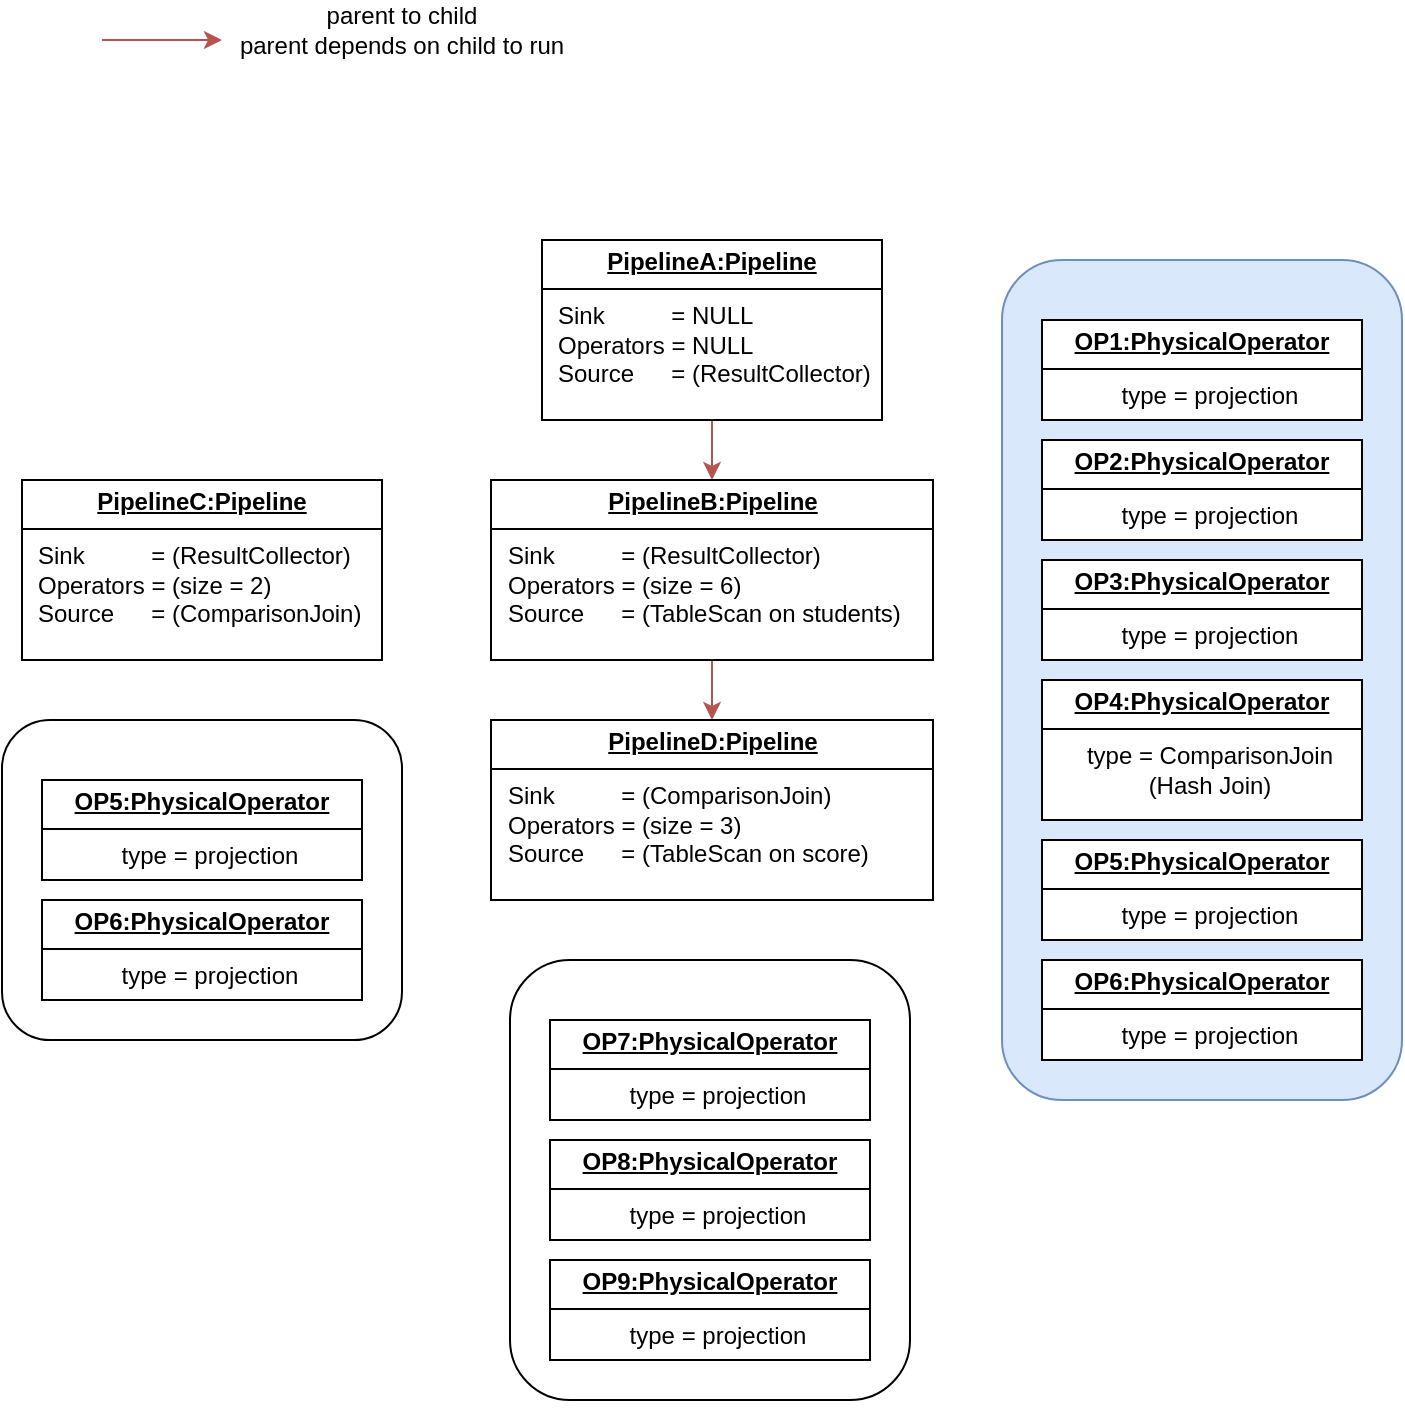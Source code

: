 <mxfile version="26.0.11">
  <diagram name="第 1 页" id="lOu0Kieq2k07YNRBPiwC">
    <mxGraphModel dx="929" dy="585" grid="1" gridSize="10" guides="1" tooltips="1" connect="1" arrows="1" fold="1" page="1" pageScale="1" pageWidth="827" pageHeight="1169" math="0" shadow="0">
      <root>
        <mxCell id="0" />
        <mxCell id="1" parent="0" />
        <mxCell id="6CH4Z-LFRE2wYM_S_1Ww-19" value="" style="rounded=1;whiteSpace=wrap;html=1;fillColor=#dae8fc;strokeColor=#6c8ebf;" vertex="1" parent="1">
          <mxGeometry x="560" y="340" width="200" height="420" as="geometry" />
        </mxCell>
        <mxCell id="6CH4Z-LFRE2wYM_S_1Ww-5" style="edgeStyle=orthogonalEdgeStyle;rounded=0;orthogonalLoop=1;jettySize=auto;html=1;fillColor=#f8cecc;strokeColor=#b85450;" edge="1" parent="1" source="6CH4Z-LFRE2wYM_S_1Ww-1" target="6CH4Z-LFRE2wYM_S_1Ww-2">
          <mxGeometry relative="1" as="geometry" />
        </mxCell>
        <mxCell id="6CH4Z-LFRE2wYM_S_1Ww-1" value="&lt;p style=&quot;margin:0px;margin-top:4px;text-align:center;text-decoration:underline;&quot;&gt;&lt;b&gt;PipelineA:Pipeline&lt;/b&gt;&lt;/p&gt;&lt;hr size=&quot;1&quot; style=&quot;border-style:solid;&quot;&gt;&lt;p style=&quot;margin:0px;margin-left:8px;&quot;&gt;Sink&amp;nbsp;&lt;span style=&quot;white-space: pre;&quot;&gt;&#x9;&lt;/span&gt;&amp;nbsp;= NULL&lt;br&gt;Operators = NULL&lt;br&gt;Source&lt;span style=&quot;white-space: pre;&quot;&gt;&#x9;&lt;/span&gt; = (ResultCollector)&lt;/p&gt;" style="verticalAlign=top;align=left;overflow=fill;html=1;whiteSpace=wrap;" vertex="1" parent="1">
          <mxGeometry x="330" y="330" width="170" height="90" as="geometry" />
        </mxCell>
        <mxCell id="6CH4Z-LFRE2wYM_S_1Ww-6" value="" style="edgeStyle=orthogonalEdgeStyle;rounded=0;orthogonalLoop=1;jettySize=auto;html=1;fillColor=#f8cecc;strokeColor=#b85450;" edge="1" parent="1" source="6CH4Z-LFRE2wYM_S_1Ww-2" target="6CH4Z-LFRE2wYM_S_1Ww-3">
          <mxGeometry relative="1" as="geometry" />
        </mxCell>
        <mxCell id="6CH4Z-LFRE2wYM_S_1Ww-2" value="&lt;p style=&quot;margin:0px;margin-top:4px;text-align:center;text-decoration:underline;&quot;&gt;&lt;b&gt;PipelineB:Pipeline&lt;/b&gt;&lt;/p&gt;&lt;hr size=&quot;1&quot; style=&quot;border-style:solid;&quot;&gt;&lt;p style=&quot;margin:0px;margin-left:8px;&quot;&gt;Sink&amp;nbsp;&lt;span style=&quot;white-space: pre;&quot;&gt;&#x9;&lt;/span&gt;&amp;nbsp;= (&lt;span style=&quot;background-color: transparent; color: light-dark(rgb(0, 0, 0), rgb(255, 255, 255));&quot;&gt;ResultCollector&lt;/span&gt;&lt;span style=&quot;background-color: transparent; color: light-dark(rgb(0, 0, 0), rgb(255, 255, 255));&quot;&gt;)&lt;/span&gt;&lt;/p&gt;&lt;p style=&quot;margin:0px;margin-left:8px;&quot;&gt;Operators = (size = 6)&lt;br&gt;Source&lt;span style=&quot;white-space: pre;&quot;&gt;&#x9;&lt;/span&gt; = (TableScan on students)&lt;/p&gt;" style="verticalAlign=top;align=left;overflow=fill;html=1;whiteSpace=wrap;" vertex="1" parent="1">
          <mxGeometry x="304.5" y="450" width="221" height="90" as="geometry" />
        </mxCell>
        <mxCell id="6CH4Z-LFRE2wYM_S_1Ww-3" value="&lt;p style=&quot;margin:0px;margin-top:4px;text-align:center;text-decoration:underline;&quot;&gt;&lt;b&gt;PipelineD:Pipeline&lt;/b&gt;&lt;/p&gt;&lt;hr size=&quot;1&quot; style=&quot;border-style:solid;&quot;&gt;&lt;p style=&quot;margin:0px;margin-left:8px;&quot;&gt;Sink&amp;nbsp;&lt;span style=&quot;white-space: pre;&quot;&gt;&#x9;&lt;/span&gt;&amp;nbsp;= (&lt;span style=&quot;background-color: transparent; color: light-dark(rgb(0, 0, 0), rgb(255, 255, 255));&quot;&gt;ComparisonJoin&lt;/span&gt;&lt;span style=&quot;background-color: transparent; color: light-dark(rgb(0, 0, 0), rgb(255, 255, 255));&quot;&gt;)&lt;/span&gt;&lt;/p&gt;&lt;p style=&quot;margin:0px;margin-left:8px;&quot;&gt;Operators = (size = 3)&lt;br&gt;Source&lt;span style=&quot;white-space: pre;&quot;&gt;&#x9;&lt;/span&gt; = (TableScan on score)&lt;/p&gt;" style="verticalAlign=top;align=left;overflow=fill;html=1;whiteSpace=wrap;" vertex="1" parent="1">
          <mxGeometry x="304.5" y="570" width="221" height="90" as="geometry" />
        </mxCell>
        <mxCell id="6CH4Z-LFRE2wYM_S_1Ww-4" value="&lt;p style=&quot;margin:0px;margin-top:4px;text-align:center;text-decoration:underline;&quot;&gt;&lt;b&gt;PipelineC:Pipeline&lt;/b&gt;&lt;/p&gt;&lt;hr size=&quot;1&quot; style=&quot;border-style:solid;&quot;&gt;&lt;p style=&quot;margin:0px;margin-left:8px;&quot;&gt;Sink&amp;nbsp;&lt;span style=&quot;white-space: pre;&quot;&gt;&#x9;&lt;/span&gt;&amp;nbsp;= (ResultCollector)&lt;br&gt;Operators = (size = 2)&lt;br&gt;Source&lt;span style=&quot;white-space: pre;&quot;&gt;&#x9;&lt;/span&gt; = (ComparisonJoin)&lt;/p&gt;" style="verticalAlign=top;align=left;overflow=fill;html=1;whiteSpace=wrap;" vertex="1" parent="1">
          <mxGeometry x="70" y="450" width="180" height="90" as="geometry" />
        </mxCell>
        <mxCell id="6CH4Z-LFRE2wYM_S_1Ww-9" value="" style="endArrow=classic;html=1;rounded=0;fillColor=#f8cecc;strokeColor=#b85450;" edge="1" parent="1">
          <mxGeometry width="50" height="50" relative="1" as="geometry">
            <mxPoint x="110" y="230" as="sourcePoint" />
            <mxPoint x="170" y="230" as="targetPoint" />
          </mxGeometry>
        </mxCell>
        <mxCell id="6CH4Z-LFRE2wYM_S_1Ww-10" value="parent to child&lt;div&gt;parent depends on child to run&lt;/div&gt;" style="text;html=1;align=center;verticalAlign=middle;whiteSpace=wrap;rounded=0;" vertex="1" parent="1">
          <mxGeometry x="170" y="210" width="180" height="30" as="geometry" />
        </mxCell>
        <mxCell id="6CH4Z-LFRE2wYM_S_1Ww-11" value="&lt;p style=&quot;text-align: center; margin: 4px 0px 0px; text-decoration: underline;&quot;&gt;&lt;b&gt;OP1:PhysicalOperator&lt;/b&gt;&lt;/p&gt;&lt;hr size=&quot;1&quot; style=&quot;text-align: center; border-style: solid;&quot;&gt;&lt;p style=&quot;text-align: center; margin: 0px 0px 0px 8px;&quot;&gt;type = projection&lt;br&gt;&lt;/p&gt;" style="verticalAlign=top;align=left;overflow=fill;html=1;whiteSpace=wrap;" vertex="1" parent="1">
          <mxGeometry x="580" y="370" width="160" height="50" as="geometry" />
        </mxCell>
        <mxCell id="6CH4Z-LFRE2wYM_S_1Ww-14" value="&lt;p style=&quot;text-align: center; margin: 4px 0px 0px; text-decoration: underline;&quot;&gt;&lt;b&gt;OP2:PhysicalOperator&lt;/b&gt;&lt;/p&gt;&lt;hr size=&quot;1&quot; style=&quot;text-align: center; border-style: solid;&quot;&gt;&lt;p style=&quot;text-align: center; margin: 0px 0px 0px 8px;&quot;&gt;type = projection&lt;br&gt;&lt;/p&gt;" style="verticalAlign=top;align=left;overflow=fill;html=1;whiteSpace=wrap;" vertex="1" parent="1">
          <mxGeometry x="580" y="430" width="160" height="50" as="geometry" />
        </mxCell>
        <mxCell id="6CH4Z-LFRE2wYM_S_1Ww-15" value="&lt;p style=&quot;text-align: center; margin: 4px 0px 0px; text-decoration: underline;&quot;&gt;&lt;b&gt;OP3:PhysicalOperator&lt;/b&gt;&lt;/p&gt;&lt;hr size=&quot;1&quot; style=&quot;text-align: center; border-style: solid;&quot;&gt;&lt;p style=&quot;text-align: center; margin: 0px 0px 0px 8px;&quot;&gt;type = projection&lt;br&gt;&lt;/p&gt;" style="verticalAlign=top;align=left;overflow=fill;html=1;whiteSpace=wrap;" vertex="1" parent="1">
          <mxGeometry x="580" y="490" width="160" height="50" as="geometry" />
        </mxCell>
        <mxCell id="6CH4Z-LFRE2wYM_S_1Ww-16" value="&lt;p style=&quot;text-align: center; margin: 4px 0px 0px; text-decoration: underline;&quot;&gt;&lt;b&gt;OP4:PhysicalOperator&lt;/b&gt;&lt;/p&gt;&lt;hr size=&quot;1&quot; style=&quot;text-align: center; border-style: solid;&quot;&gt;&lt;p style=&quot;text-align: center; margin: 0px 0px 0px 8px;&quot;&gt;type = ComparisonJoin&lt;br&gt;&lt;/p&gt;&lt;p style=&quot;text-align: center; margin: 0px 0px 0px 8px;&quot;&gt;(Hash Join)&lt;/p&gt;" style="verticalAlign=top;align=left;overflow=fill;html=1;whiteSpace=wrap;" vertex="1" parent="1">
          <mxGeometry x="580" y="550" width="160" height="70" as="geometry" />
        </mxCell>
        <mxCell id="6CH4Z-LFRE2wYM_S_1Ww-17" value="&lt;p style=&quot;text-align: center; margin: 4px 0px 0px; text-decoration: underline;&quot;&gt;&lt;b&gt;OP5:PhysicalOperator&lt;/b&gt;&lt;/p&gt;&lt;hr size=&quot;1&quot; style=&quot;text-align: center; border-style: solid;&quot;&gt;&lt;p style=&quot;text-align: center; margin: 0px 0px 0px 8px;&quot;&gt;type = projection&lt;br&gt;&lt;/p&gt;" style="verticalAlign=top;align=left;overflow=fill;html=1;whiteSpace=wrap;" vertex="1" parent="1">
          <mxGeometry x="580" y="630" width="160" height="50" as="geometry" />
        </mxCell>
        <mxCell id="6CH4Z-LFRE2wYM_S_1Ww-18" value="&lt;p style=&quot;text-align: center; margin: 4px 0px 0px; text-decoration: underline;&quot;&gt;&lt;b&gt;OP6:PhysicalOperator&lt;/b&gt;&lt;/p&gt;&lt;hr size=&quot;1&quot; style=&quot;text-align: center; border-style: solid;&quot;&gt;&lt;p style=&quot;text-align: center; margin: 0px 0px 0px 8px;&quot;&gt;type = projection&lt;br&gt;&lt;/p&gt;" style="verticalAlign=top;align=left;overflow=fill;html=1;whiteSpace=wrap;" vertex="1" parent="1">
          <mxGeometry x="580" y="690" width="160" height="50" as="geometry" />
        </mxCell>
        <mxCell id="6CH4Z-LFRE2wYM_S_1Ww-20" value="" style="rounded=1;whiteSpace=wrap;html=1;" vertex="1" parent="1">
          <mxGeometry x="314" y="690" width="200" height="220" as="geometry" />
        </mxCell>
        <mxCell id="6CH4Z-LFRE2wYM_S_1Ww-21" value="&lt;p style=&quot;text-align: center; margin: 4px 0px 0px; text-decoration: underline;&quot;&gt;&lt;b&gt;OP7:PhysicalOperator&lt;/b&gt;&lt;/p&gt;&lt;hr size=&quot;1&quot; style=&quot;text-align: center; border-style: solid;&quot;&gt;&lt;p style=&quot;text-align: center; margin: 0px 0px 0px 8px;&quot;&gt;type = projection&lt;br&gt;&lt;/p&gt;" style="verticalAlign=top;align=left;overflow=fill;html=1;whiteSpace=wrap;" vertex="1" parent="1">
          <mxGeometry x="334" y="720" width="160" height="50" as="geometry" />
        </mxCell>
        <mxCell id="6CH4Z-LFRE2wYM_S_1Ww-22" value="&lt;p style=&quot;text-align: center; margin: 4px 0px 0px; text-decoration: underline;&quot;&gt;&lt;b&gt;OP8:PhysicalOperator&lt;/b&gt;&lt;/p&gt;&lt;hr size=&quot;1&quot; style=&quot;text-align: center; border-style: solid;&quot;&gt;&lt;p style=&quot;text-align: center; margin: 0px 0px 0px 8px;&quot;&gt;type = projection&lt;br&gt;&lt;/p&gt;" style="verticalAlign=top;align=left;overflow=fill;html=1;whiteSpace=wrap;" vertex="1" parent="1">
          <mxGeometry x="334" y="780" width="160" height="50" as="geometry" />
        </mxCell>
        <mxCell id="6CH4Z-LFRE2wYM_S_1Ww-23" value="&lt;p style=&quot;text-align: center; margin: 4px 0px 0px; text-decoration: underline;&quot;&gt;&lt;b&gt;OP9:PhysicalOperator&lt;/b&gt;&lt;/p&gt;&lt;hr size=&quot;1&quot; style=&quot;text-align: center; border-style: solid;&quot;&gt;&lt;p style=&quot;text-align: center; margin: 0px 0px 0px 8px;&quot;&gt;type = projection&lt;br&gt;&lt;/p&gt;" style="verticalAlign=top;align=left;overflow=fill;html=1;whiteSpace=wrap;" vertex="1" parent="1">
          <mxGeometry x="334" y="840" width="160" height="50" as="geometry" />
        </mxCell>
        <mxCell id="6CH4Z-LFRE2wYM_S_1Ww-27" style="edgeStyle=orthogonalEdgeStyle;rounded=0;orthogonalLoop=1;jettySize=auto;html=1;exitX=0.5;exitY=1;exitDx=0;exitDy=0;" edge="1" parent="1" source="6CH4Z-LFRE2wYM_S_1Ww-20" target="6CH4Z-LFRE2wYM_S_1Ww-20">
          <mxGeometry relative="1" as="geometry" />
        </mxCell>
        <mxCell id="6CH4Z-LFRE2wYM_S_1Ww-28" value="" style="rounded=1;whiteSpace=wrap;html=1;" vertex="1" parent="1">
          <mxGeometry x="60" y="570" width="200" height="160" as="geometry" />
        </mxCell>
        <mxCell id="6CH4Z-LFRE2wYM_S_1Ww-29" value="&lt;p style=&quot;text-align: center; margin: 4px 0px 0px; text-decoration: underline;&quot;&gt;&lt;b&gt;OP5:PhysicalOperator&lt;/b&gt;&lt;/p&gt;&lt;hr size=&quot;1&quot; style=&quot;text-align: center; border-style: solid;&quot;&gt;&lt;p style=&quot;text-align: center; margin: 0px 0px 0px 8px;&quot;&gt;type = projection&lt;br&gt;&lt;/p&gt;" style="verticalAlign=top;align=left;overflow=fill;html=1;whiteSpace=wrap;" vertex="1" parent="1">
          <mxGeometry x="80" y="600" width="160" height="50" as="geometry" />
        </mxCell>
        <mxCell id="6CH4Z-LFRE2wYM_S_1Ww-30" value="&lt;p style=&quot;text-align: center; margin: 4px 0px 0px; text-decoration: underline;&quot;&gt;&lt;b&gt;OP6:PhysicalOperator&lt;/b&gt;&lt;/p&gt;&lt;hr size=&quot;1&quot; style=&quot;text-align: center; border-style: solid;&quot;&gt;&lt;p style=&quot;text-align: center; margin: 0px 0px 0px 8px;&quot;&gt;type = projection&lt;br&gt;&lt;/p&gt;" style="verticalAlign=top;align=left;overflow=fill;html=1;whiteSpace=wrap;" vertex="1" parent="1">
          <mxGeometry x="80" y="660" width="160" height="50" as="geometry" />
        </mxCell>
        <mxCell id="6CH4Z-LFRE2wYM_S_1Ww-32" style="edgeStyle=orthogonalEdgeStyle;rounded=0;orthogonalLoop=1;jettySize=auto;html=1;exitX=0.5;exitY=1;exitDx=0;exitDy=0;" edge="1" parent="1" source="6CH4Z-LFRE2wYM_S_1Ww-28" target="6CH4Z-LFRE2wYM_S_1Ww-28">
          <mxGeometry relative="1" as="geometry" />
        </mxCell>
      </root>
    </mxGraphModel>
  </diagram>
</mxfile>
